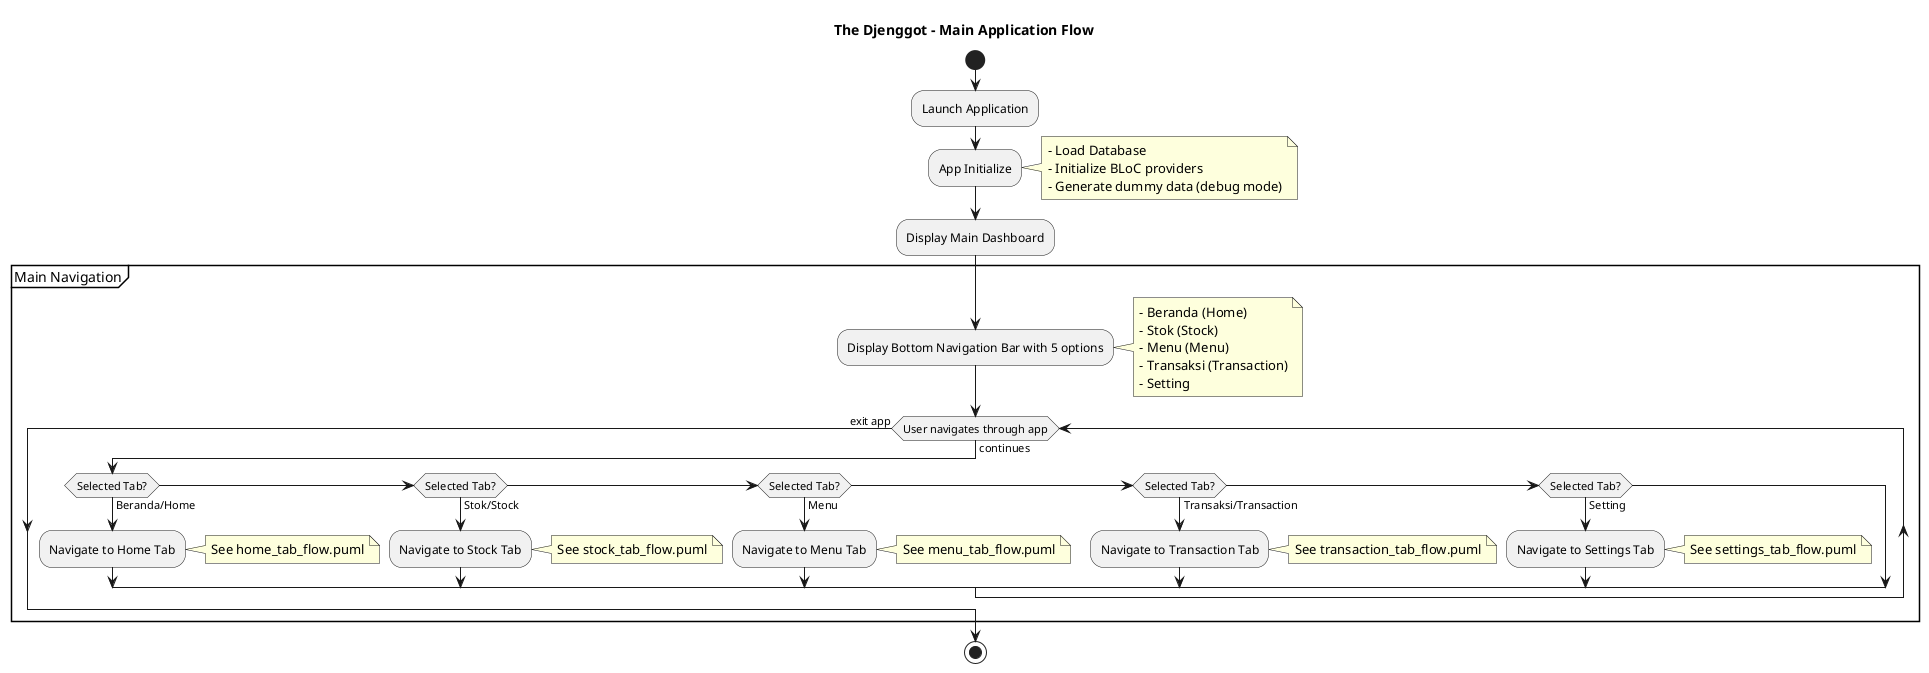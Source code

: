 @startuml main_application_flow
title The Djenggot - Main Application Flow

start

:Launch Application;

:App Initialize;
note right
  - Load Database
  - Initialize BLoC providers
  - Generate dummy data (debug mode)
end note

:Display Main Dashboard;

partition "Main Navigation" {
  :Display Bottom Navigation Bar with 5 options;
  note right
    - Beranda (Home)
    - Stok (Stock)
    - Menu (Menu) 
    - Transaksi (Transaction)
    - Setting
  end note

  while (User navigates through app) is (continues)
    if (Selected Tab?) then (Beranda/Home)
      :Navigate to Home Tab;
      note right: See home_tab_flow.puml
  
    elseif (Selected Tab?) then (Stok/Stock)
      :Navigate to Stock Tab;
      note right: See stock_tab_flow.puml
  
    elseif (Selected Tab?) then (Menu)
      :Navigate to Menu Tab;
      note right: See menu_tab_flow.puml
  
    elseif (Selected Tab?) then (Transaksi/Transaction)
      :Navigate to Transaction Tab;
      note right: See transaction_tab_flow.puml
  
    elseif (Selected Tab?) then (Setting)
      :Navigate to Settings Tab;
      note right: See settings_tab_flow.puml
    endif
  endwhile (exit app)
}

stop
@enduml
